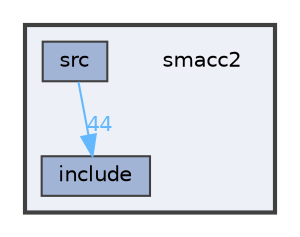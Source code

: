 digraph "smacc2"
{
 // LATEX_PDF_SIZE
  bgcolor="transparent";
  edge [fontname=Helvetica,fontsize=10,labelfontname=Helvetica,labelfontsize=10];
  node [fontname=Helvetica,fontsize=10,shape=box,height=0.2,width=0.4];
  compound=true
  subgraph clusterdir_ce4c19d6108cf5285f3105ec9cd73bf1 {
    graph [ bgcolor="#edf0f7", pencolor="grey25", label="", fontname=Helvetica,fontsize=10 style="filled,bold", URL="dir_ce4c19d6108cf5285f3105ec9cd73bf1.html",tooltip=""]
    dir_ce4c19d6108cf5285f3105ec9cd73bf1 [shape=plaintext, label="smacc2"];
  dir_5fef5a32272069bfe3b905c0adef3223 [label="include", fillcolor="#a2b4d6", color="grey25", style="filled", URL="dir_5fef5a32272069bfe3b905c0adef3223.html",tooltip=""];
  dir_d6a9cc6a22fb99fc91b513737e9e927c [label="src", fillcolor="#a2b4d6", color="grey25", style="filled", URL="dir_d6a9cc6a22fb99fc91b513737e9e927c.html",tooltip=""];
  }
  dir_d6a9cc6a22fb99fc91b513737e9e927c->dir_5fef5a32272069bfe3b905c0adef3223 [headlabel="44", labeldistance=1.5 headhref="dir_000116_000045.html" color="steelblue1" fontcolor="steelblue1"];
}
